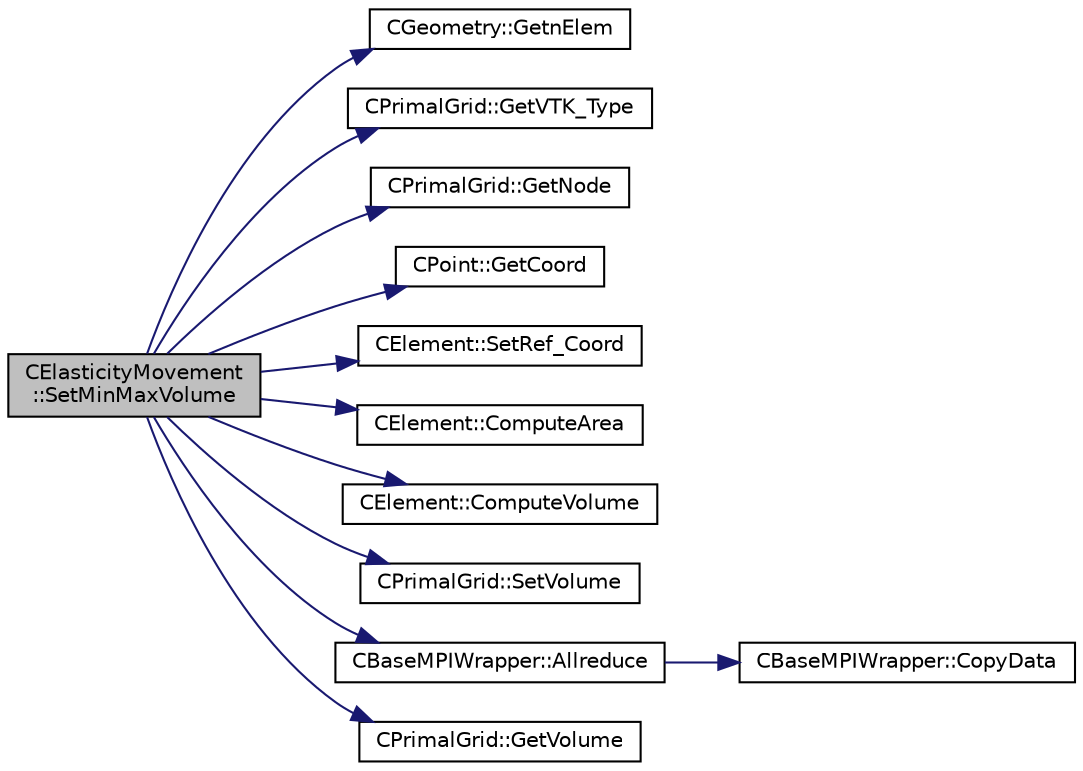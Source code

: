 digraph "CElasticityMovement::SetMinMaxVolume"
{
  edge [fontname="Helvetica",fontsize="10",labelfontname="Helvetica",labelfontsize="10"];
  node [fontname="Helvetica",fontsize="10",shape=record];
  rankdir="LR";
  Node89 [label="CElasticityMovement\l::SetMinMaxVolume",height=0.2,width=0.4,color="black", fillcolor="grey75", style="filled", fontcolor="black"];
  Node89 -> Node90 [color="midnightblue",fontsize="10",style="solid",fontname="Helvetica"];
  Node90 [label="CGeometry::GetnElem",height=0.2,width=0.4,color="black", fillcolor="white", style="filled",URL="$class_c_geometry.html#a4ae48ec038df1f5ee7c1daadabea5e99",tooltip="Get number of elements. "];
  Node89 -> Node91 [color="midnightblue",fontsize="10",style="solid",fontname="Helvetica"];
  Node91 [label="CPrimalGrid::GetVTK_Type",height=0.2,width=0.4,color="black", fillcolor="white", style="filled",URL="$class_c_primal_grid.html#adb676897e7cf4a83ceb83065e7c6a04f",tooltip="A pure virtual member. "];
  Node89 -> Node92 [color="midnightblue",fontsize="10",style="solid",fontname="Helvetica"];
  Node92 [label="CPrimalGrid::GetNode",height=0.2,width=0.4,color="black", fillcolor="white", style="filled",URL="$class_c_primal_grid.html#a4fc7b6b6ac5025325c7e68fb56fbeef8",tooltip="A pure virtual member. "];
  Node89 -> Node93 [color="midnightblue",fontsize="10",style="solid",fontname="Helvetica"];
  Node93 [label="CPoint::GetCoord",height=0.2,width=0.4,color="black", fillcolor="white", style="filled",URL="$class_c_point.html#a95fe081d22e96e190cb3edcbf0d6525f",tooltip="Get the coordinates dor the control volume. "];
  Node89 -> Node94 [color="midnightblue",fontsize="10",style="solid",fontname="Helvetica"];
  Node94 [label="CElement::SetRef_Coord",height=0.2,width=0.4,color="black", fillcolor="white", style="filled",URL="$class_c_element.html#a734f0ffdf9fc0d48f6add20fd6cd5cfe",tooltip="Set the value of the coordinate of the nodes in the reference configuration. "];
  Node89 -> Node95 [color="midnightblue",fontsize="10",style="solid",fontname="Helvetica"];
  Node95 [label="CElement::ComputeArea",height=0.2,width=0.4,color="black", fillcolor="white", style="filled",URL="$class_c_element.html#af253267554a0e234993747dd5446537a",tooltip="Compute the value of the area of the element. "];
  Node89 -> Node96 [color="midnightblue",fontsize="10",style="solid",fontname="Helvetica"];
  Node96 [label="CElement::ComputeVolume",height=0.2,width=0.4,color="black", fillcolor="white", style="filled",URL="$class_c_element.html#ae86ec182eb42a61e95f8983a870dfcea",tooltip="Compute the value of the volume of the element. "];
  Node89 -> Node97 [color="midnightblue",fontsize="10",style="solid",fontname="Helvetica"];
  Node97 [label="CPrimalGrid::SetVolume",height=0.2,width=0.4,color="black", fillcolor="white", style="filled",URL="$class_c_primal_grid.html#a14dbb458d64bbc96aa69507d849054fe",tooltip="Set the center of gravity of an element (including edges). "];
  Node89 -> Node98 [color="midnightblue",fontsize="10",style="solid",fontname="Helvetica"];
  Node98 [label="CBaseMPIWrapper::Allreduce",height=0.2,width=0.4,color="black", fillcolor="white", style="filled",URL="$class_c_base_m_p_i_wrapper.html#a637b6fd917a8ca91ce748ba88e0d66b6"];
  Node98 -> Node99 [color="midnightblue",fontsize="10",style="solid",fontname="Helvetica"];
  Node99 [label="CBaseMPIWrapper::CopyData",height=0.2,width=0.4,color="black", fillcolor="white", style="filled",URL="$class_c_base_m_p_i_wrapper.html#a4725cc1dd65b161b483e812a538a5e36"];
  Node89 -> Node100 [color="midnightblue",fontsize="10",style="solid",fontname="Helvetica"];
  Node100 [label="CPrimalGrid::GetVolume",height=0.2,width=0.4,color="black", fillcolor="white", style="filled",URL="$class_c_primal_grid.html#a8b4a5f75e165f0d6f27d59d5039be9b6",tooltip="Get the center of gravity of an element (including edges). "];
}
